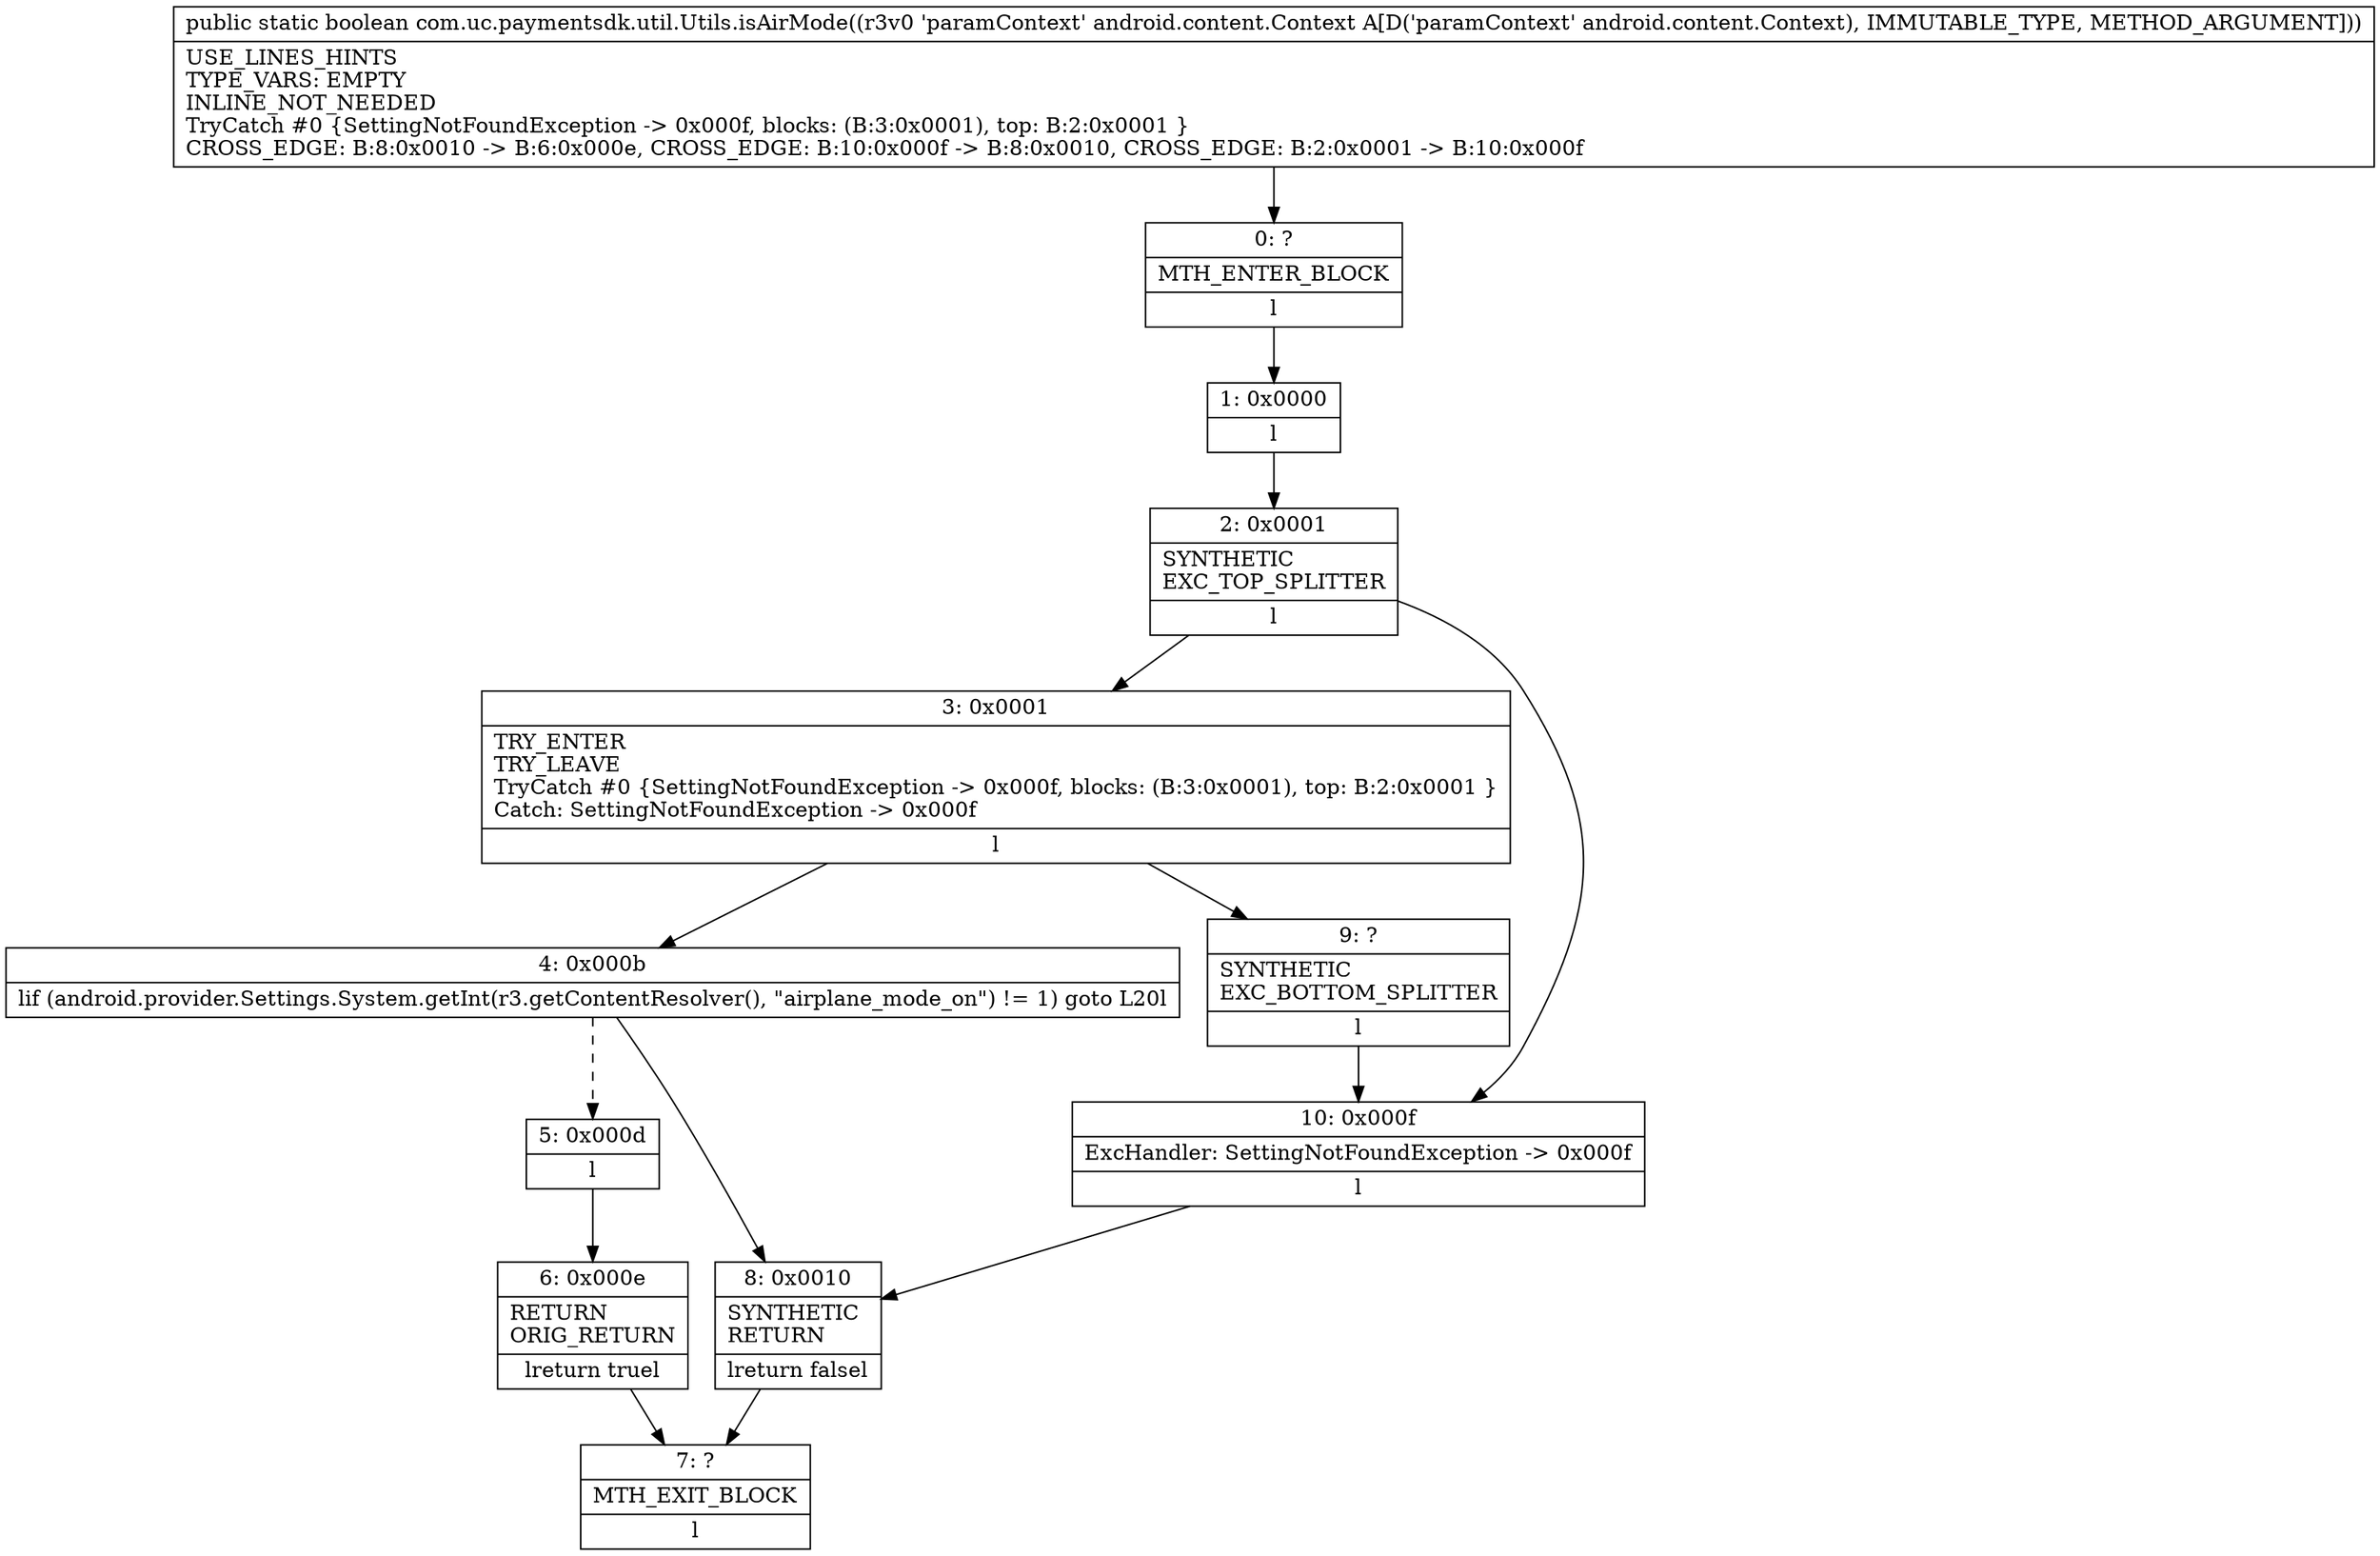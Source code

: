 digraph "CFG forcom.uc.paymentsdk.util.Utils.isAirMode(Landroid\/content\/Context;)Z" {
Node_0 [shape=record,label="{0\:\ ?|MTH_ENTER_BLOCK\l|l}"];
Node_1 [shape=record,label="{1\:\ 0x0000|l}"];
Node_2 [shape=record,label="{2\:\ 0x0001|SYNTHETIC\lEXC_TOP_SPLITTER\l|l}"];
Node_3 [shape=record,label="{3\:\ 0x0001|TRY_ENTER\lTRY_LEAVE\lTryCatch #0 \{SettingNotFoundException \-\> 0x000f, blocks: (B:3:0x0001), top: B:2:0x0001 \}\lCatch: SettingNotFoundException \-\> 0x000f\l|l}"];
Node_4 [shape=record,label="{4\:\ 0x000b|lif (android.provider.Settings.System.getInt(r3.getContentResolver(), \"airplane_mode_on\") != 1) goto L20l}"];
Node_5 [shape=record,label="{5\:\ 0x000d|l}"];
Node_6 [shape=record,label="{6\:\ 0x000e|RETURN\lORIG_RETURN\l|lreturn truel}"];
Node_7 [shape=record,label="{7\:\ ?|MTH_EXIT_BLOCK\l|l}"];
Node_8 [shape=record,label="{8\:\ 0x0010|SYNTHETIC\lRETURN\l|lreturn falsel}"];
Node_9 [shape=record,label="{9\:\ ?|SYNTHETIC\lEXC_BOTTOM_SPLITTER\l|l}"];
Node_10 [shape=record,label="{10\:\ 0x000f|ExcHandler: SettingNotFoundException \-\> 0x000f\l|l}"];
MethodNode[shape=record,label="{public static boolean com.uc.paymentsdk.util.Utils.isAirMode((r3v0 'paramContext' android.content.Context A[D('paramContext' android.content.Context), IMMUTABLE_TYPE, METHOD_ARGUMENT]))  | USE_LINES_HINTS\lTYPE_VARS: EMPTY\lINLINE_NOT_NEEDED\lTryCatch #0 \{SettingNotFoundException \-\> 0x000f, blocks: (B:3:0x0001), top: B:2:0x0001 \}\lCROSS_EDGE: B:8:0x0010 \-\> B:6:0x000e, CROSS_EDGE: B:10:0x000f \-\> B:8:0x0010, CROSS_EDGE: B:2:0x0001 \-\> B:10:0x000f\l}"];
MethodNode -> Node_0;
Node_0 -> Node_1;
Node_1 -> Node_2;
Node_2 -> Node_3;
Node_2 -> Node_10;
Node_3 -> Node_4;
Node_3 -> Node_9;
Node_4 -> Node_5[style=dashed];
Node_4 -> Node_8;
Node_5 -> Node_6;
Node_6 -> Node_7;
Node_8 -> Node_7;
Node_9 -> Node_10;
Node_10 -> Node_8;
}

